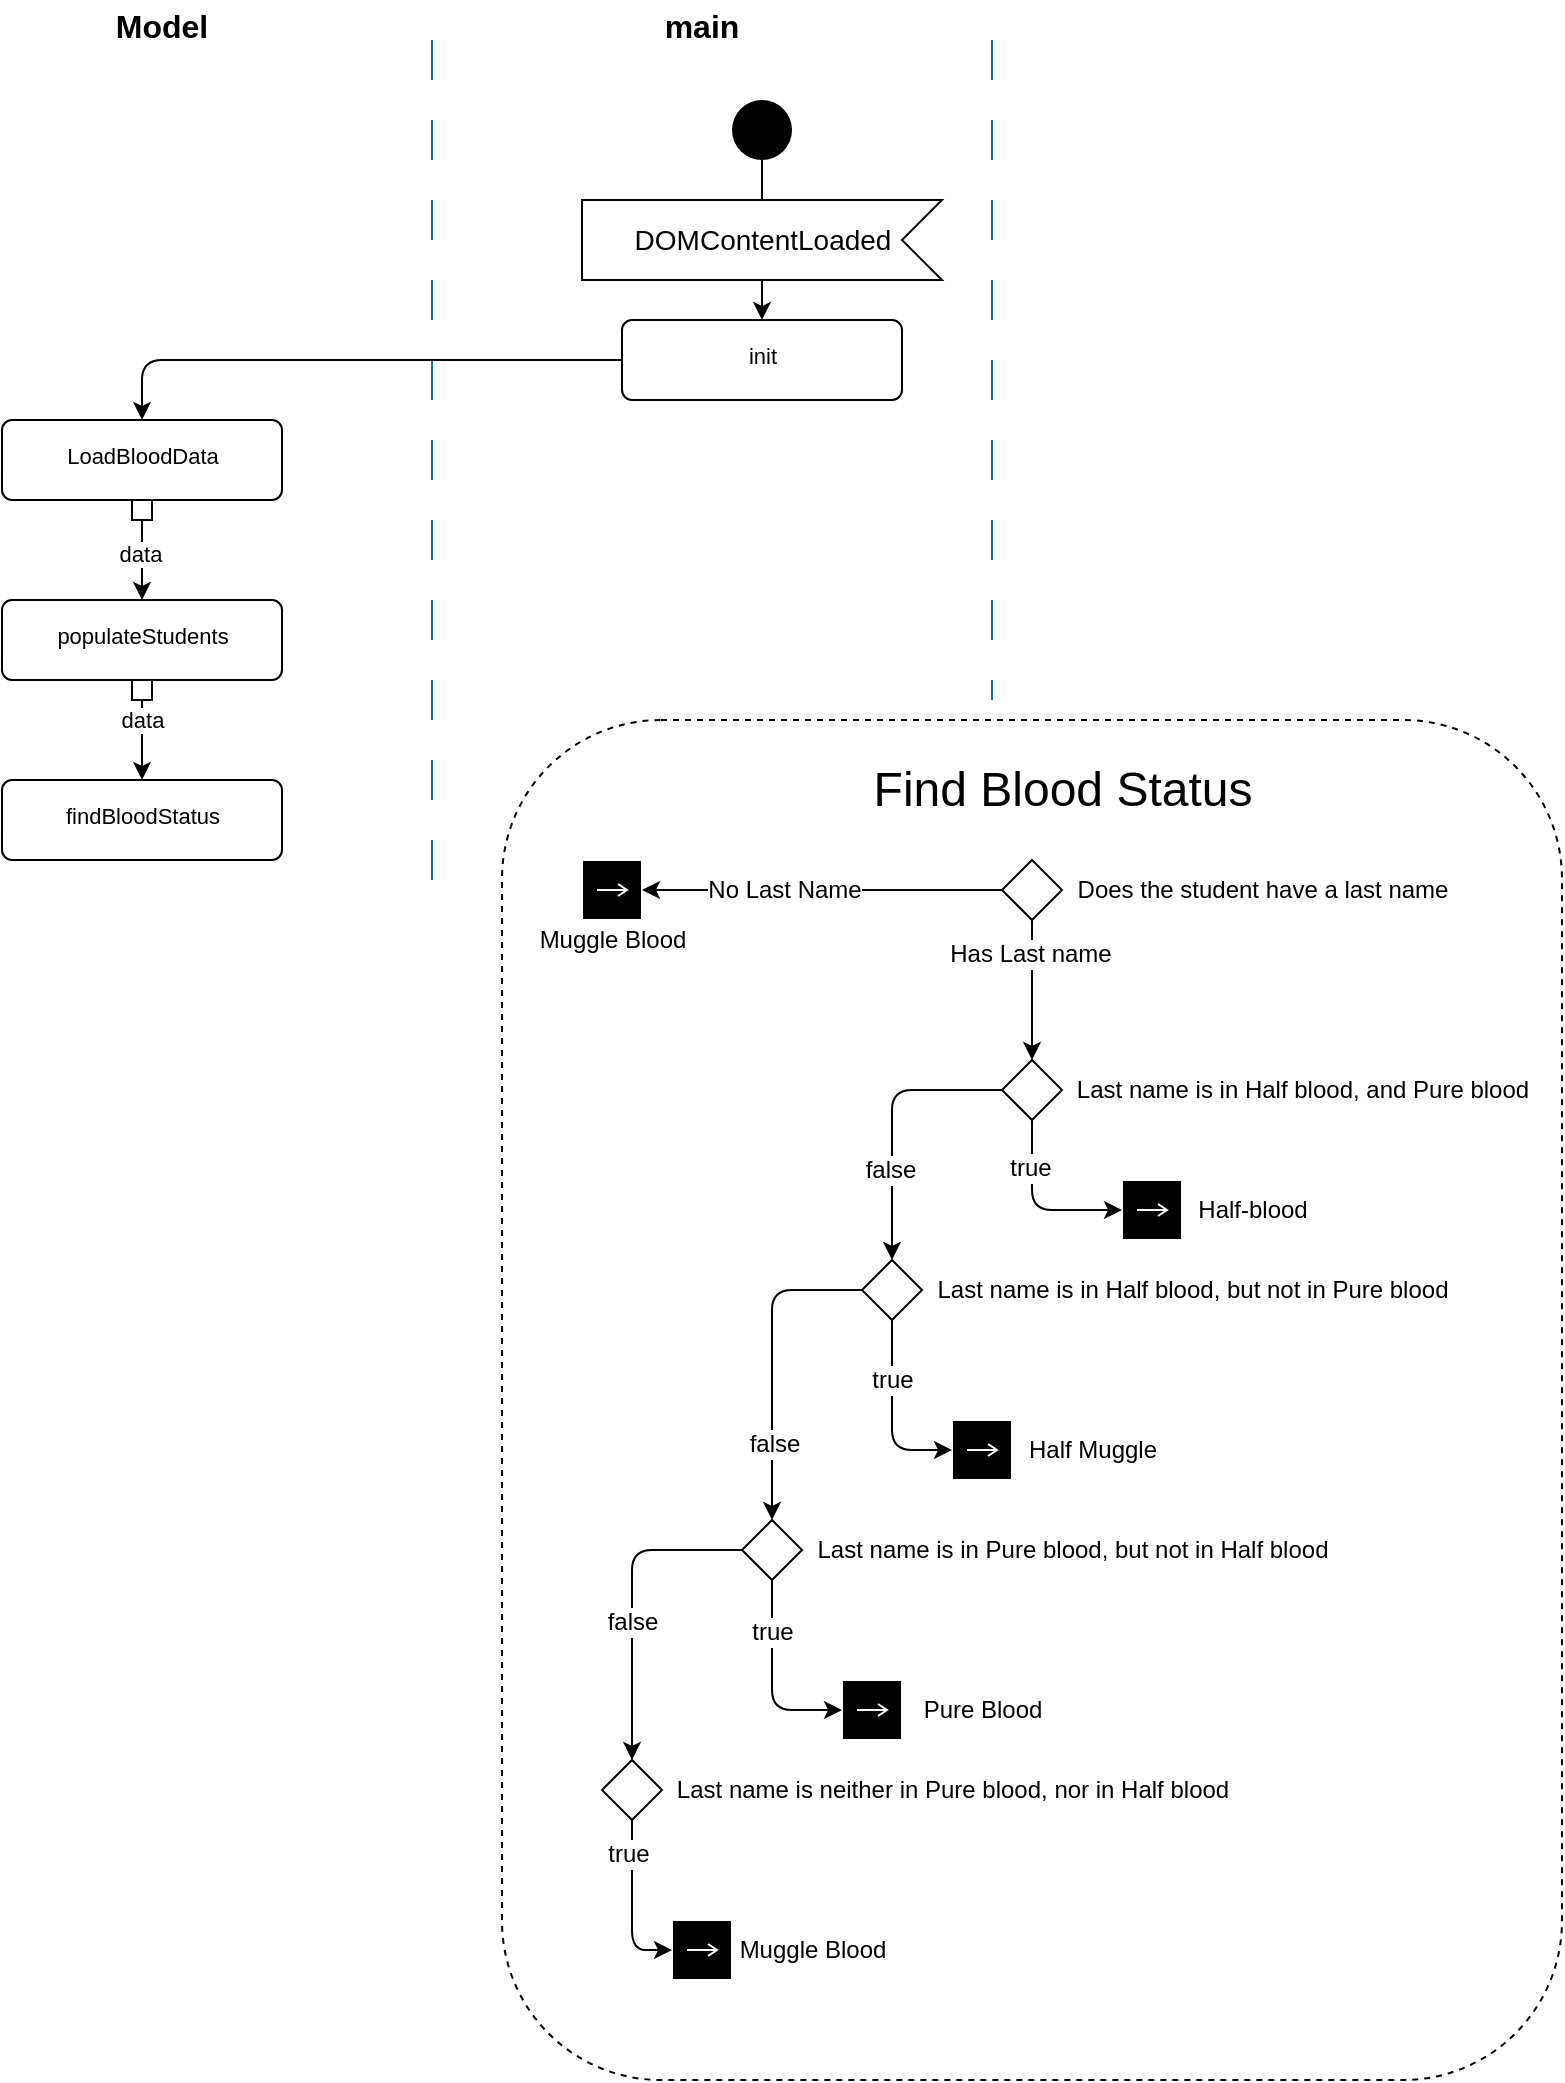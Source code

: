 <mxfile>
    <diagram id="LOGTFjPnKAOBGnCsJvbx" name="Page-1">
        <mxGraphModel dx="1339" dy="944" grid="1" gridSize="10" guides="1" tooltips="1" connect="1" arrows="1" fold="1" page="1" pageScale="1" pageWidth="850" pageHeight="1100" math="0" shadow="0">
            <root>
                <mxCell id="0"/>
                <mxCell id="1" parent="0"/>
                <mxCell id="2" style="edgeStyle=none;html=1;entryX=0.5;entryY=0;entryDx=0;entryDy=0;fontSize=16;startArrow=none;" parent="1" source="36" target="12" edge="1">
                    <mxGeometry relative="1" as="geometry"/>
                </mxCell>
                <mxCell id="3" value="" style="ellipse;fillColor=#000000;strokeColor=none;" parent="1" vertex="1">
                    <mxGeometry x="395" y="70" width="30" height="30" as="geometry"/>
                </mxCell>
                <mxCell id="4" value="" style="line;strokeWidth=1;direction=south;html=1;dashed=1;dashPattern=20 20;fillColor=#b1ddf0;strokeColor=#10739e;" parent="1" vertex="1">
                    <mxGeometry x="240" y="40" width="10" height="430" as="geometry"/>
                </mxCell>
                <mxCell id="5" value="Model" style="text;align=center;fontSize=16;fontStyle=1;spacing=-1;" parent="1" vertex="1">
                    <mxGeometry x="80" y="20" width="60" height="20" as="geometry"/>
                </mxCell>
                <mxCell id="6" value="main" style="text;align=center;fontSize=16;fontStyle=1;spacing=-1;" parent="1" vertex="1">
                    <mxGeometry x="350" y="20" width="60" height="20" as="geometry"/>
                </mxCell>
                <mxCell id="7" value="" style="line;strokeWidth=1;direction=south;html=1;dashed=1;dashPattern=20 20;fillColor=#b1ddf0;strokeColor=#10739e;" parent="1" vertex="1">
                    <mxGeometry x="520" y="40" width="10" height="330" as="geometry"/>
                </mxCell>
                <mxCell id="12" value="&lt;font style=&quot;font-size: 11px&quot;&gt;init&lt;/font&gt;" style="html=1;align=center;verticalAlign=top;rounded=1;absoluteArcSize=1;arcSize=10;dashed=0;fontSize=16;" parent="1" vertex="1">
                    <mxGeometry x="340" y="180" width="140" height="40" as="geometry"/>
                </mxCell>
                <mxCell id="90" style="edgeStyle=none;html=1;entryX=0.5;entryY=0;entryDx=0;entryDy=0;startArrow=none;" parent="1" source="94" target="20" edge="1">
                    <mxGeometry relative="1" as="geometry"/>
                </mxCell>
                <mxCell id="96" value="data" style="edgeLabel;html=1;align=center;verticalAlign=middle;resizable=0;points=[];" parent="90" vertex="1" connectable="0">
                    <mxGeometry x="-0.147" y="-1" relative="1" as="geometry">
                        <mxPoint as="offset"/>
                    </mxGeometry>
                </mxCell>
                <mxCell id="14" value="&lt;font style=&quot;font-size: 11px&quot;&gt;LoadBloodData&lt;/font&gt;" style="html=1;align=center;verticalAlign=top;rounded=1;absoluteArcSize=1;arcSize=10;dashed=0;fontSize=16;" parent="1" vertex="1">
                    <mxGeometry x="30" y="230" width="140" height="40" as="geometry"/>
                </mxCell>
                <mxCell id="15" style="edgeStyle=none;html=1;entryX=0.5;entryY=0;entryDx=0;entryDy=0;fontSize=16;" parent="1" source="12" target="14" edge="1">
                    <mxGeometry relative="1" as="geometry">
                        <mxPoint x="880" y="180.0" as="sourcePoint"/>
                        <mxPoint x="100" y="250" as="targetPoint"/>
                        <Array as="points">
                            <mxPoint x="100" y="200"/>
                        </Array>
                    </mxGeometry>
                </mxCell>
                <mxCell id="93" style="edgeStyle=none;html=1;entryX=0.5;entryY=0;entryDx=0;entryDy=0;startArrow=none;" parent="1" source="98" target="92" edge="1">
                    <mxGeometry relative="1" as="geometry"/>
                </mxCell>
                <mxCell id="97" value="data" style="edgeLabel;html=1;align=center;verticalAlign=middle;resizable=0;points=[];" parent="93" vertex="1" connectable="0">
                    <mxGeometry x="0.104" y="-2" relative="1" as="geometry">
                        <mxPoint x="2" y="-12" as="offset"/>
                    </mxGeometry>
                </mxCell>
                <mxCell id="20" value="&lt;font style=&quot;font-size: 11px&quot;&gt;populateStudents&lt;/font&gt;" style="html=1;align=center;verticalAlign=top;rounded=1;absoluteArcSize=1;arcSize=10;dashed=0;fontSize=16;" parent="1" vertex="1">
                    <mxGeometry x="30" y="320" width="140" height="40" as="geometry"/>
                </mxCell>
                <mxCell id="36" value="DOMContentLoaded" style="html=1;shape=mxgraph.infographic.ribbonSimple;notch1=20;notch2=0;align=center;verticalAlign=middle;fontSize=14;fontStyle=0;flipH=1;fillColor=#FFFFFF;fontColor=#050505;" parent="1" vertex="1">
                    <mxGeometry x="320" y="120" width="180" height="40" as="geometry"/>
                </mxCell>
                <mxCell id="37" value="" style="edgeStyle=none;html=1;entryX=0;entryY=0;entryDx=90;entryDy=0;fontSize=16;endArrow=none;entryPerimeter=0;" parent="1" source="3" target="36" edge="1">
                    <mxGeometry relative="1" as="geometry">
                        <mxPoint x="375" y="100" as="sourcePoint"/>
                        <mxPoint x="375" y="230" as="targetPoint"/>
                    </mxGeometry>
                </mxCell>
                <mxCell id="92" value="&lt;font style=&quot;font-size: 11px&quot;&gt;findBloodStatus&lt;/font&gt;" style="html=1;align=center;verticalAlign=top;rounded=1;absoluteArcSize=1;arcSize=10;dashed=0;fontSize=16;" parent="1" vertex="1">
                    <mxGeometry x="30" y="410" width="140" height="40" as="geometry"/>
                </mxCell>
                <mxCell id="94" value="" style="fillColor=#ffffff;strokeColor=#000000;fontSize=11;" parent="1" vertex="1">
                    <mxGeometry x="95" y="270" width="10" height="10" as="geometry"/>
                </mxCell>
                <mxCell id="95" value="" style="edgeStyle=none;html=1;entryX=0.5;entryY=0;entryDx=0;entryDy=0;endArrow=none;" parent="1" source="14" target="94" edge="1">
                    <mxGeometry relative="1" as="geometry">
                        <mxPoint x="100" y="270" as="sourcePoint"/>
                        <mxPoint x="100" y="320" as="targetPoint"/>
                    </mxGeometry>
                </mxCell>
                <mxCell id="98" value="" style="fillColor=#ffffff;strokeColor=#000000;fontSize=11;" parent="1" vertex="1">
                    <mxGeometry x="95" y="360" width="10" height="10" as="geometry"/>
                </mxCell>
                <mxCell id="99" value="" style="edgeStyle=none;html=1;entryX=0.5;entryY=0;entryDx=0;entryDy=0;endArrow=none;" parent="1" source="20" target="98" edge="1">
                    <mxGeometry relative="1" as="geometry">
                        <mxPoint x="100" y="360" as="sourcePoint"/>
                        <mxPoint x="100" y="410" as="targetPoint"/>
                    </mxGeometry>
                </mxCell>
                <mxCell id="142" value="" style="group" vertex="1" connectable="0" parent="1">
                    <mxGeometry x="280" y="380" width="530" height="680" as="geometry"/>
                </mxCell>
                <mxCell id="101" value="" style="whiteSpace=wrap;html=1;dashed=1;fillColor=none;rounded=1;glass=0;allowArrows=0;connectable=0;recursiveResize=0;pointerEvents=0;" parent="142" vertex="1">
                    <mxGeometry width="530" height="680" as="geometry"/>
                </mxCell>
                <mxCell id="102" value="Find Blood Status" style="text;html=1;align=center;verticalAlign=middle;resizable=0;points=[];autosize=1;strokeColor=none;fillColor=none;fontSize=24;" parent="142" vertex="1">
                    <mxGeometry x="180" y="20" width="200" height="30" as="geometry"/>
                </mxCell>
                <mxCell id="103" value="" style="rhombus;rounded=0;glass=0;pointerEvents=0;fontSize=24;fillColor=default;" parent="142" vertex="1">
                    <mxGeometry x="250" y="70" width="30" height="30" as="geometry"/>
                </mxCell>
                <mxCell id="109" value="" style="shape=mxgraph.uml25.inputPin;html=1;points=[[0,0.5],[1,0.5]];strokeColor=#ffffff;fillColor=#000000;flipH=1;rounded=0;glass=0;pointerEvents=0;fontSize=12;" parent="142" vertex="1">
                    <mxGeometry x="40" y="70" width="30" height="30" as="geometry"/>
                </mxCell>
                <mxCell id="107" style="edgeStyle=none;html=1;fontSize=12;entryX=1;entryY=0.5;entryDx=0;entryDy=0;" parent="142" source="103" target="109" edge="1">
                    <mxGeometry relative="1" as="geometry">
                        <mxPoint x="70" y="85" as="targetPoint"/>
                    </mxGeometry>
                </mxCell>
                <mxCell id="108" value="No Last Name" style="edgeLabel;html=1;align=center;verticalAlign=middle;resizable=0;points=[];fontSize=12;" parent="107" vertex="1" connectable="0">
                    <mxGeometry x="0.618" relative="1" as="geometry">
                        <mxPoint x="36" as="offset"/>
                    </mxGeometry>
                </mxCell>
                <mxCell id="110" value="Muggle Blood" style="text;html=1;align=center;verticalAlign=middle;resizable=0;points=[];autosize=1;strokeColor=none;fillColor=none;fontSize=12;" parent="142" vertex="1">
                    <mxGeometry x="10" y="100" width="90" height="20" as="geometry"/>
                </mxCell>
                <mxCell id="111" value="" style="rhombus;rounded=0;glass=0;pointerEvents=0;fontSize=12;fillColor=default;" parent="142" vertex="1">
                    <mxGeometry x="250" y="170" width="30" height="30" as="geometry"/>
                </mxCell>
                <mxCell id="105" style="edgeStyle=none;html=1;fontSize=24;entryX=0.5;entryY=0;entryDx=0;entryDy=0;" parent="142" source="103" target="111" edge="1">
                    <mxGeometry relative="1" as="geometry">
                        <mxPoint x="265" y="250" as="targetPoint"/>
                    </mxGeometry>
                </mxCell>
                <mxCell id="106" value="Has Last name" style="edgeLabel;html=1;align=center;verticalAlign=middle;resizable=0;points=[];fontSize=12;" parent="105" vertex="1" connectable="0">
                    <mxGeometry x="-0.527" y="-1" relative="1" as="geometry">
                        <mxPoint as="offset"/>
                    </mxGeometry>
                </mxCell>
                <mxCell id="112" value="Does the student have a last name" style="text;html=1;align=center;verticalAlign=middle;resizable=0;points=[];autosize=1;strokeColor=none;fillColor=none;fontSize=12;" parent="142" vertex="1">
                    <mxGeometry x="280" y="75" width="200" height="20" as="geometry"/>
                </mxCell>
                <mxCell id="113" value="Last name is in Half blood, and Pure blood" style="text;html=1;align=center;verticalAlign=middle;resizable=0;points=[];autosize=1;strokeColor=none;fillColor=none;fontSize=12;" parent="142" vertex="1">
                    <mxGeometry x="280" y="175" width="240" height="20" as="geometry"/>
                </mxCell>
                <mxCell id="114" value="" style="shape=mxgraph.uml25.inputPin;html=1;points=[[0,0.5],[1,0.5]];strokeColor=#ffffff;fillColor=#000000;flipH=1;rounded=0;glass=0;pointerEvents=0;fontSize=12;" parent="142" vertex="1">
                    <mxGeometry x="310" y="230" width="30" height="30" as="geometry"/>
                </mxCell>
                <mxCell id="115" style="edgeStyle=none;html=1;exitX=0.5;exitY=1;exitDx=0;exitDy=0;fontSize=12;entryX=0;entryY=0.5;entryDx=0;entryDy=0;" parent="142" source="111" target="114" edge="1">
                    <mxGeometry relative="1" as="geometry">
                        <mxPoint x="264.762" y="230" as="targetPoint"/>
                        <Array as="points">
                            <mxPoint x="265" y="245"/>
                        </Array>
                    </mxGeometry>
                </mxCell>
                <mxCell id="117" value="true" style="edgeLabel;html=1;align=center;verticalAlign=middle;resizable=0;points=[];fontSize=12;" parent="115" vertex="1" connectable="0">
                    <mxGeometry x="-0.462" y="-1" relative="1" as="geometry">
                        <mxPoint as="offset"/>
                    </mxGeometry>
                </mxCell>
                <mxCell id="116" value="Half-blood" style="text;html=1;align=center;verticalAlign=middle;resizable=0;points=[];autosize=1;strokeColor=none;fillColor=none;fontSize=12;" parent="142" vertex="1">
                    <mxGeometry x="340" y="235" width="70" height="20" as="geometry"/>
                </mxCell>
                <mxCell id="118" value="" style="rhombus;rounded=0;glass=0;pointerEvents=0;fontSize=12;fillColor=default;" parent="142" vertex="1">
                    <mxGeometry x="180" y="270" width="30" height="30" as="geometry"/>
                </mxCell>
                <mxCell id="119" style="edgeStyle=none;html=1;entryX=0.5;entryY=0;entryDx=0;entryDy=0;fontSize=12;" parent="142" source="111" target="118" edge="1">
                    <mxGeometry relative="1" as="geometry">
                        <Array as="points">
                            <mxPoint x="195" y="185"/>
                        </Array>
                    </mxGeometry>
                </mxCell>
                <mxCell id="127" value="false" style="edgeLabel;html=1;align=center;verticalAlign=middle;resizable=0;points=[];fontSize=12;" parent="119" vertex="1" connectable="0">
                    <mxGeometry x="0.353" y="-1" relative="1" as="geometry">
                        <mxPoint as="offset"/>
                    </mxGeometry>
                </mxCell>
                <mxCell id="120" value="Last name is in Half blood, but not in Pure blood" style="text;html=1;align=center;verticalAlign=middle;resizable=0;points=[];autosize=1;strokeColor=none;fillColor=none;fontSize=12;" parent="142" vertex="1">
                    <mxGeometry x="210" y="275" width="270" height="20" as="geometry"/>
                </mxCell>
                <mxCell id="121" value="" style="shape=mxgraph.uml25.inputPin;html=1;points=[[0,0.5],[1,0.5]];strokeColor=#ffffff;fillColor=#000000;flipH=1;rounded=0;glass=0;pointerEvents=0;fontSize=12;" parent="142" vertex="1">
                    <mxGeometry x="225" y="350" width="30" height="30" as="geometry"/>
                </mxCell>
                <mxCell id="123" value="true" style="edgeStyle=none;html=1;entryX=0;entryY=0.5;entryDx=0;entryDy=0;fontSize=12;" parent="142" source="118" target="121" edge="1">
                    <mxGeometry x="-0.368" relative="1" as="geometry">
                        <Array as="points">
                            <mxPoint x="195" y="365"/>
                        </Array>
                        <mxPoint as="offset"/>
                    </mxGeometry>
                </mxCell>
                <mxCell id="122" value="Half Muggle" style="text;html=1;align=center;verticalAlign=middle;resizable=0;points=[];autosize=1;strokeColor=none;fillColor=none;fontSize=12;" parent="142" vertex="1">
                    <mxGeometry x="255" y="355" width="80" height="20" as="geometry"/>
                </mxCell>
                <mxCell id="124" value="" style="rhombus;rounded=0;glass=0;pointerEvents=0;fontSize=12;fillColor=default;" parent="142" vertex="1">
                    <mxGeometry x="120" y="400" width="30" height="30" as="geometry"/>
                </mxCell>
                <mxCell id="125" style="edgeStyle=none;html=1;entryX=0.5;entryY=0;entryDx=0;entryDy=0;fontSize=12;" parent="142" source="118" target="124" edge="1">
                    <mxGeometry relative="1" as="geometry">
                        <Array as="points">
                            <mxPoint x="135" y="285"/>
                        </Array>
                    </mxGeometry>
                </mxCell>
                <mxCell id="126" value="false" style="edgeLabel;html=1;align=center;verticalAlign=middle;resizable=0;points=[];fontSize=12;" parent="125" vertex="1" connectable="0">
                    <mxGeometry x="0.521" y="1" relative="1" as="geometry">
                        <mxPoint as="offset"/>
                    </mxGeometry>
                </mxCell>
                <mxCell id="128" value="Last name is in Pure blood, but not in Half blood" style="text;html=1;align=center;verticalAlign=middle;resizable=0;points=[];autosize=1;strokeColor=none;fillColor=none;fontSize=12;" parent="142" vertex="1">
                    <mxGeometry x="150" y="405" width="270" height="20" as="geometry"/>
                </mxCell>
                <mxCell id="129" value="" style="shape=mxgraph.uml25.inputPin;html=1;points=[[0,0.5],[1,0.5]];strokeColor=#ffffff;fillColor=#000000;flipH=1;rounded=0;glass=0;pointerEvents=0;fontSize=12;" parent="142" vertex="1">
                    <mxGeometry x="170" y="480" width="30" height="30" as="geometry"/>
                </mxCell>
                <mxCell id="131" style="edgeStyle=none;html=1;entryX=0;entryY=0.5;entryDx=0;entryDy=0;fontSize=12;" parent="142" source="124" target="129" edge="1">
                    <mxGeometry relative="1" as="geometry">
                        <Array as="points">
                            <mxPoint x="135" y="495"/>
                        </Array>
                    </mxGeometry>
                </mxCell>
                <mxCell id="132" value="true" style="edgeLabel;html=1;align=center;verticalAlign=middle;resizable=0;points=[];fontSize=12;" parent="131" vertex="1" connectable="0">
                    <mxGeometry x="-0.491" relative="1" as="geometry">
                        <mxPoint as="offset"/>
                    </mxGeometry>
                </mxCell>
                <mxCell id="130" value="Pure Blood" style="text;html=1;align=center;verticalAlign=middle;resizable=0;points=[];autosize=1;strokeColor=none;fillColor=none;fontSize=12;" parent="142" vertex="1">
                    <mxGeometry x="205" y="485" width="70" height="20" as="geometry"/>
                </mxCell>
                <mxCell id="133" value="" style="rhombus;rounded=0;glass=0;pointerEvents=0;fontSize=12;fillColor=default;" parent="142" vertex="1">
                    <mxGeometry x="50" y="520" width="30" height="30" as="geometry"/>
                </mxCell>
                <mxCell id="134" style="edgeStyle=none;html=1;entryX=0.5;entryY=0;entryDx=0;entryDy=0;fontSize=12;" parent="142" source="124" target="133" edge="1">
                    <mxGeometry relative="1" as="geometry">
                        <Array as="points">
                            <mxPoint x="65" y="415"/>
                        </Array>
                    </mxGeometry>
                </mxCell>
                <mxCell id="135" value="false" style="edgeLabel;html=1;align=center;verticalAlign=middle;resizable=0;points=[];fontSize=12;" parent="134" vertex="1" connectable="0">
                    <mxGeometry x="0.134" relative="1" as="geometry">
                        <mxPoint as="offset"/>
                    </mxGeometry>
                </mxCell>
                <mxCell id="136" value="Last name is neither in Pure blood, nor in Half blood" style="text;html=1;align=center;verticalAlign=middle;resizable=0;points=[];autosize=1;strokeColor=none;fillColor=none;fontSize=12;" parent="142" vertex="1">
                    <mxGeometry x="80" y="525" width="290" height="20" as="geometry"/>
                </mxCell>
                <mxCell id="137" value="" style="shape=mxgraph.uml25.inputPin;html=1;points=[[0,0.5],[1,0.5]];strokeColor=#ffffff;fillColor=#000000;flipH=1;rounded=0;glass=0;pointerEvents=0;fontSize=12;" parent="142" vertex="1">
                    <mxGeometry x="85" y="600" width="30" height="30" as="geometry"/>
                </mxCell>
                <mxCell id="139" style="edgeStyle=none;html=1;entryX=0;entryY=0.5;entryDx=0;entryDy=0;fontSize=12;" parent="142" source="133" target="137" edge="1">
                    <mxGeometry relative="1" as="geometry">
                        <Array as="points">
                            <mxPoint x="65" y="615"/>
                        </Array>
                    </mxGeometry>
                </mxCell>
                <mxCell id="140" value="true" style="edgeLabel;html=1;align=center;verticalAlign=middle;resizable=0;points=[];fontSize=12;" parent="139" vertex="1" connectable="0">
                    <mxGeometry x="-0.611" y="-2" relative="1" as="geometry">
                        <mxPoint as="offset"/>
                    </mxGeometry>
                </mxCell>
                <mxCell id="138" value="Muggle Blood" style="text;html=1;align=center;verticalAlign=middle;resizable=0;points=[];autosize=1;strokeColor=none;fillColor=none;fontSize=12;" parent="142" vertex="1">
                    <mxGeometry x="110" y="605" width="90" height="20" as="geometry"/>
                </mxCell>
            </root>
        </mxGraphModel>
    </diagram>
</mxfile>